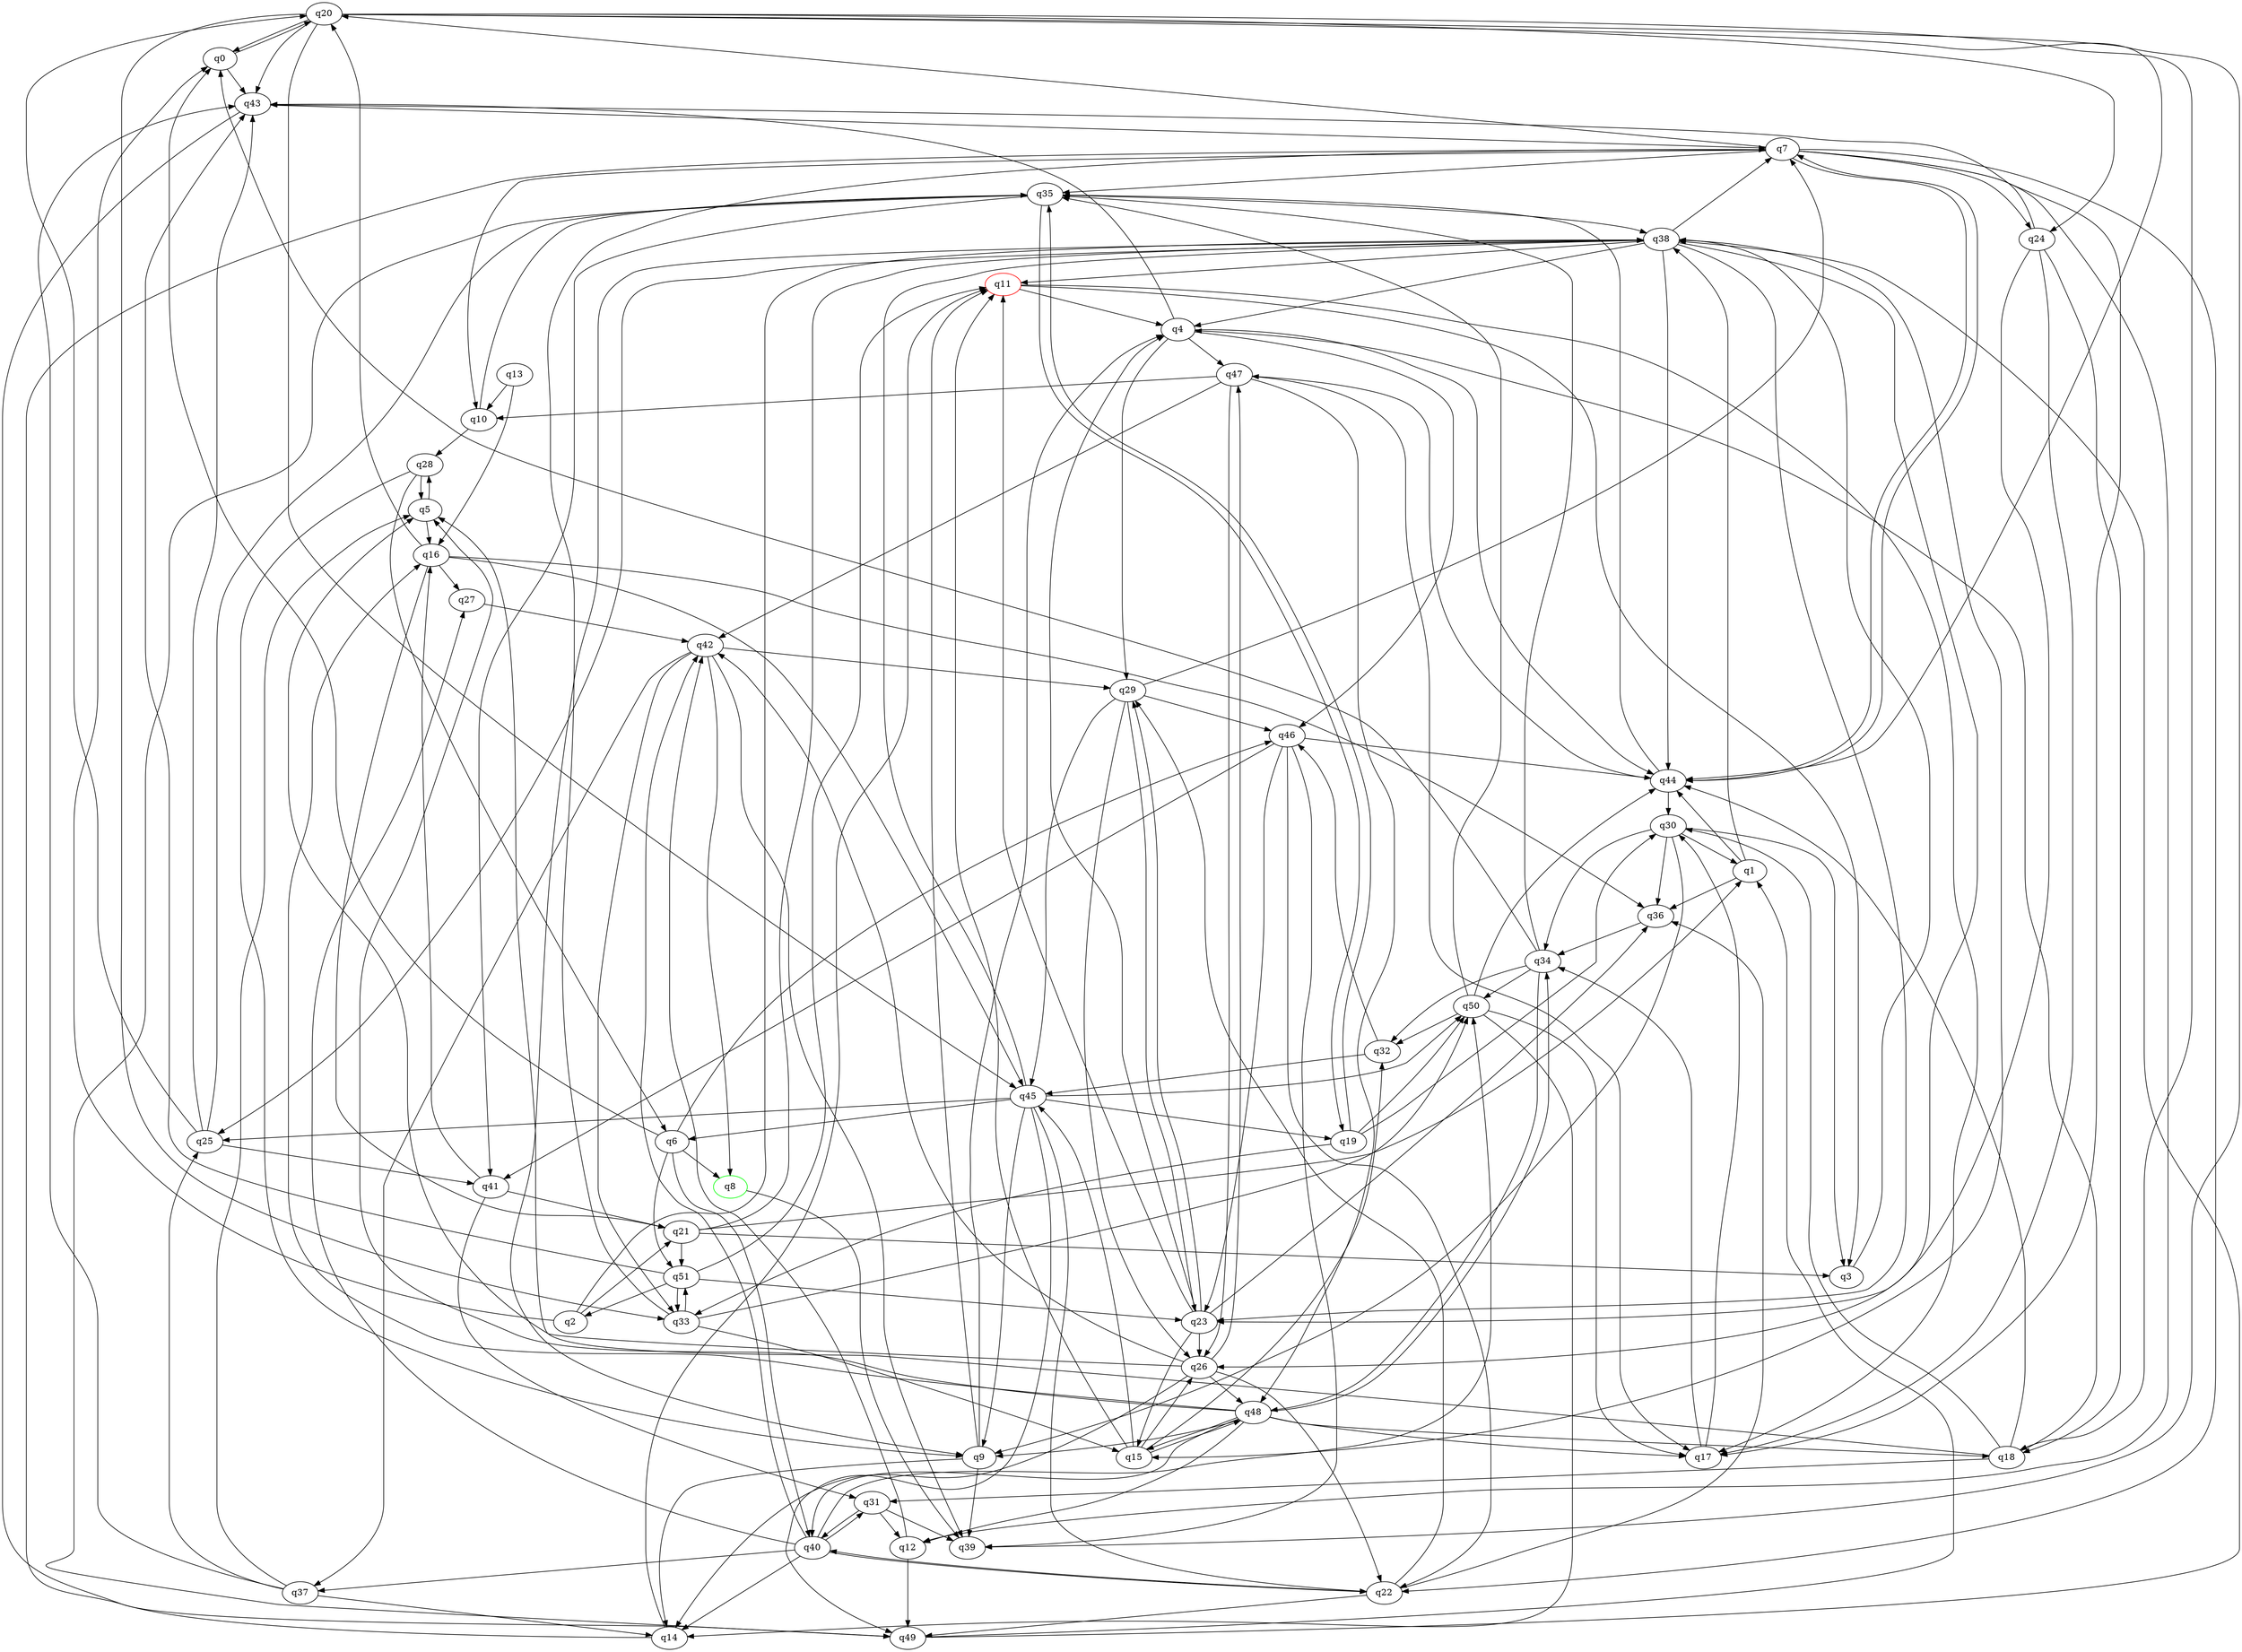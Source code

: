 digraph A{
q8 [initial=1,color=green];
q11 [final=1,color=red];
q0 -> q20;
q0 -> q43;
q1 -> q36;
q1 -> q38;
q1 -> q44;
q2 -> q0;
q2 -> q21;
q2 -> q38;
q3 -> q38;
q4 -> q29;
q4 -> q43;
q4 -> q44;
q4 -> q46;
q4 -> q47;
q5 -> q16;
q5 -> q28;
q6 -> q0;
q6 -> q8;
q6 -> q40;
q6 -> q46;
q6 -> q51;
q7 -> q10;
q7 -> q12;
q7 -> q17;
q7 -> q20;
q7 -> q22;
q7 -> q24;
q7 -> q35;
q7 -> q44;
q8 -> q39;
q9 -> q4;
q9 -> q11;
q9 -> q14;
q9 -> q39;
q10 -> q28;
q10 -> q35;
q11 -> q3;
q11 -> q4;
q11 -> q17;
q12 -> q42;
q12 -> q49;
q13 -> q10;
q13 -> q16;
q14 -> q7;
q14 -> q11;
q15 -> q11;
q15 -> q26;
q15 -> q32;
q15 -> q45;
q15 -> q48;
q16 -> q20;
q16 -> q21;
q16 -> q27;
q16 -> q36;
q16 -> q45;
q17 -> q30;
q17 -> q34;
q18 -> q4;
q18 -> q5;
q18 -> q30;
q18 -> q31;
q18 -> q44;
q19 -> q30;
q19 -> q33;
q19 -> q35;
q19 -> q50;
q20 -> q0;
q20 -> q18;
q20 -> q24;
q20 -> q33;
q20 -> q39;
q20 -> q43;
q20 -> q44;
q20 -> q45;
q21 -> q1;
q21 -> q3;
q21 -> q38;
q21 -> q51;
q22 -> q29;
q22 -> q36;
q22 -> q40;
q22 -> q49;
q23 -> q4;
q23 -> q11;
q23 -> q15;
q23 -> q26;
q23 -> q29;
q23 -> q36;
q24 -> q17;
q24 -> q18;
q24 -> q23;
q24 -> q43;
q25 -> q20;
q25 -> q35;
q25 -> q41;
q25 -> q43;
q26 -> q5;
q26 -> q14;
q26 -> q22;
q26 -> q42;
q26 -> q47;
q26 -> q48;
q27 -> q42;
q28 -> q5;
q28 -> q6;
q28 -> q9;
q29 -> q7;
q29 -> q23;
q29 -> q26;
q29 -> q45;
q29 -> q46;
q30 -> q1;
q30 -> q3;
q30 -> q9;
q30 -> q34;
q30 -> q36;
q31 -> q12;
q31 -> q39;
q31 -> q40;
q32 -> q45;
q32 -> q46;
q33 -> q7;
q33 -> q15;
q33 -> q50;
q33 -> q51;
q34 -> q0;
q34 -> q32;
q34 -> q35;
q34 -> q48;
q34 -> q50;
q35 -> q19;
q35 -> q38;
q35 -> q41;
q35 -> q49;
q36 -> q34;
q37 -> q5;
q37 -> q14;
q37 -> q25;
q37 -> q43;
q38 -> q4;
q38 -> q7;
q38 -> q9;
q38 -> q11;
q38 -> q15;
q38 -> q23;
q38 -> q25;
q38 -> q26;
q38 -> q44;
q40 -> q14;
q40 -> q22;
q40 -> q27;
q40 -> q31;
q40 -> q37;
q40 -> q42;
q40 -> q50;
q41 -> q16;
q41 -> q21;
q41 -> q31;
q42 -> q8;
q42 -> q29;
q42 -> q33;
q42 -> q37;
q42 -> q39;
q43 -> q7;
q43 -> q49;
q44 -> q7;
q44 -> q30;
q44 -> q35;
q44 -> q47;
q45 -> q6;
q45 -> q9;
q45 -> q19;
q45 -> q22;
q45 -> q25;
q45 -> q38;
q45 -> q49;
q45 -> q50;
q46 -> q22;
q46 -> q23;
q46 -> q39;
q46 -> q41;
q46 -> q44;
q47 -> q10;
q47 -> q17;
q47 -> q26;
q47 -> q42;
q47 -> q48;
q48 -> q5;
q48 -> q9;
q48 -> q12;
q48 -> q15;
q48 -> q16;
q48 -> q17;
q48 -> q18;
q48 -> q34;
q48 -> q40;
q49 -> q1;
q49 -> q38;
q50 -> q14;
q50 -> q17;
q50 -> q32;
q50 -> q35;
q50 -> q44;
q51 -> q2;
q51 -> q11;
q51 -> q23;
q51 -> q33;
q51 -> q43;
}